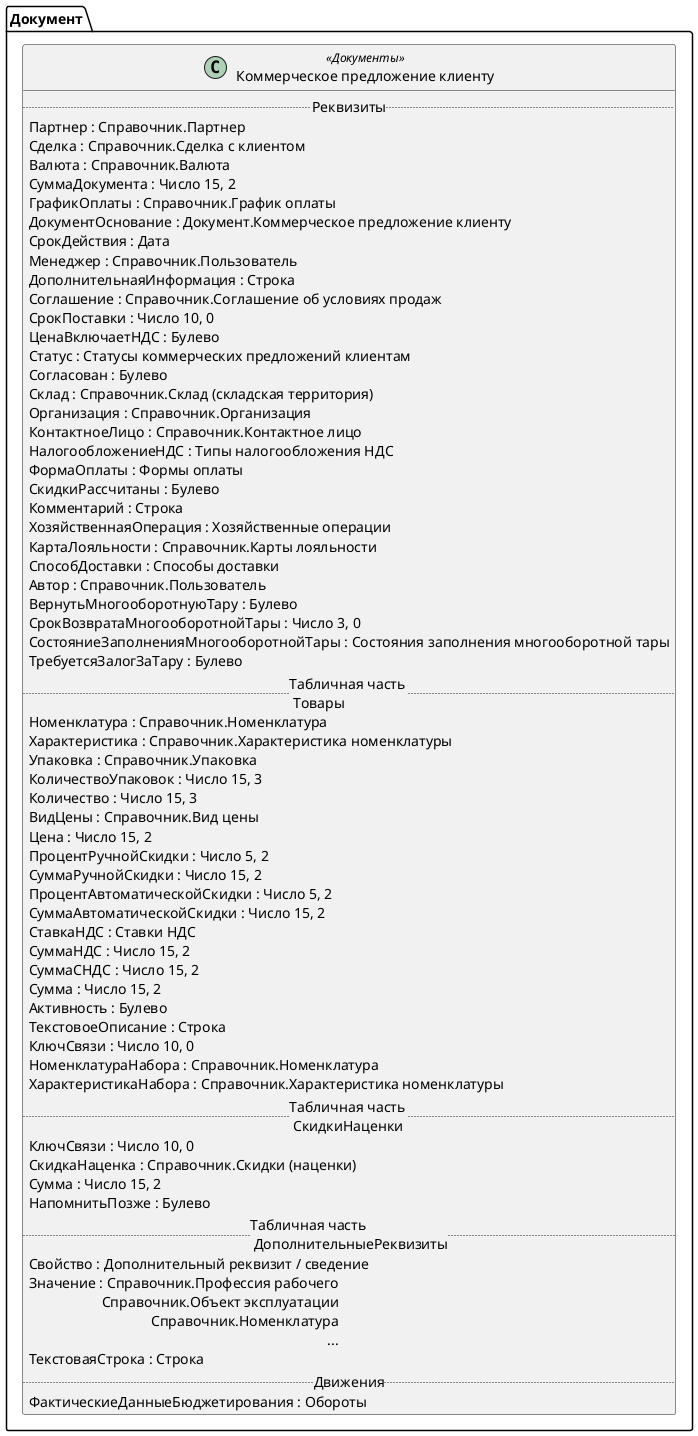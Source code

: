 ﻿@startuml КоммерческоеПредложениеКлиенту
'!include templates.wsd
'..\include templates.wsd
class Документ.КоммерческоеПредложениеКлиенту as "Коммерческое предложение клиенту" <<Документы>>
{
..Реквизиты..
Партнер : Справочник.Партнер
Сделка : Справочник.Сделка с клиентом
Валюта : Справочник.Валюта
СуммаДокумента : Число 15, 2
ГрафикОплаты : Справочник.График оплаты
ДокументОснование : Документ.Коммерческое предложение клиенту
СрокДействия : Дата
Менеджер : Справочник.Пользователь
ДополнительнаяИнформация : Строка
Соглашение : Справочник.Соглашение об условиях продаж
СрокПоставки : Число 10, 0
ЦенаВключаетНДС : Булево
Статус : Статусы коммерческих предложений клиентам
Согласован : Булево
Склад : Справочник.Склад (складская территория)
Организация : Справочник.Организация
КонтактноеЛицо : Справочник.Контактное лицо
НалогообложениеНДС : Типы налогообложения НДС
ФормаОплаты : Формы оплаты
СкидкиРассчитаны : Булево
Комментарий : Строка
ХозяйственнаяОперация : Хозяйственные операции
КартаЛояльности : Справочник.Карты лояльности
СпособДоставки : Способы доставки
Автор : Справочник.Пользователь
ВернутьМногооборотнуюТару : Булево
СрокВозвратаМногооборотнойТары : Число 3, 0
СостояниеЗаполненияМногооборотнойТары : Состояния заполнения многооборотной тары
ТребуетсяЗалогЗаТару : Булево
..Табличная часть \n Товары..
Номенклатура : Справочник.Номенклатура
Характеристика : Справочник.Характеристика номенклатуры
Упаковка : Справочник.Упаковка
КоличествоУпаковок : Число 15, 3
Количество : Число 15, 3
ВидЦены : Справочник.Вид цены
Цена : Число 15, 2
ПроцентРучнойСкидки : Число 5, 2
СуммаРучнойСкидки : Число 15, 2
ПроцентАвтоматическойСкидки : Число 5, 2
СуммаАвтоматическойСкидки : Число 15, 2
СтавкаНДС : Ставки НДС
СуммаНДС : Число 15, 2
СуммаСНДС : Число 15, 2
Сумма : Число 15, 2
Активность : Булево
ТекстовоеОписание : Строка
КлючСвязи : Число 10, 0
НоменклатураНабора : Справочник.Номенклатура
ХарактеристикаНабора : Справочник.Характеристика номенклатуры
..Табличная часть \n СкидкиНаценки..
КлючСвязи : Число 10, 0
СкидкаНаценка : Справочник.Скидки (наценки)
Сумма : Число 15, 2
НапомнитьПозже : Булево
..Табличная часть \n ДополнительныеРеквизиты..
Свойство : Дополнительный реквизит / сведение
Значение : Справочник.Профессия рабочего\rСправочник.Объект эксплуатации\rСправочник.Номенклатура\r...
ТекстоваяСтрока : Строка
..Движения..
ФактическиеДанныеБюджетирования : Обороты
}
@enduml
